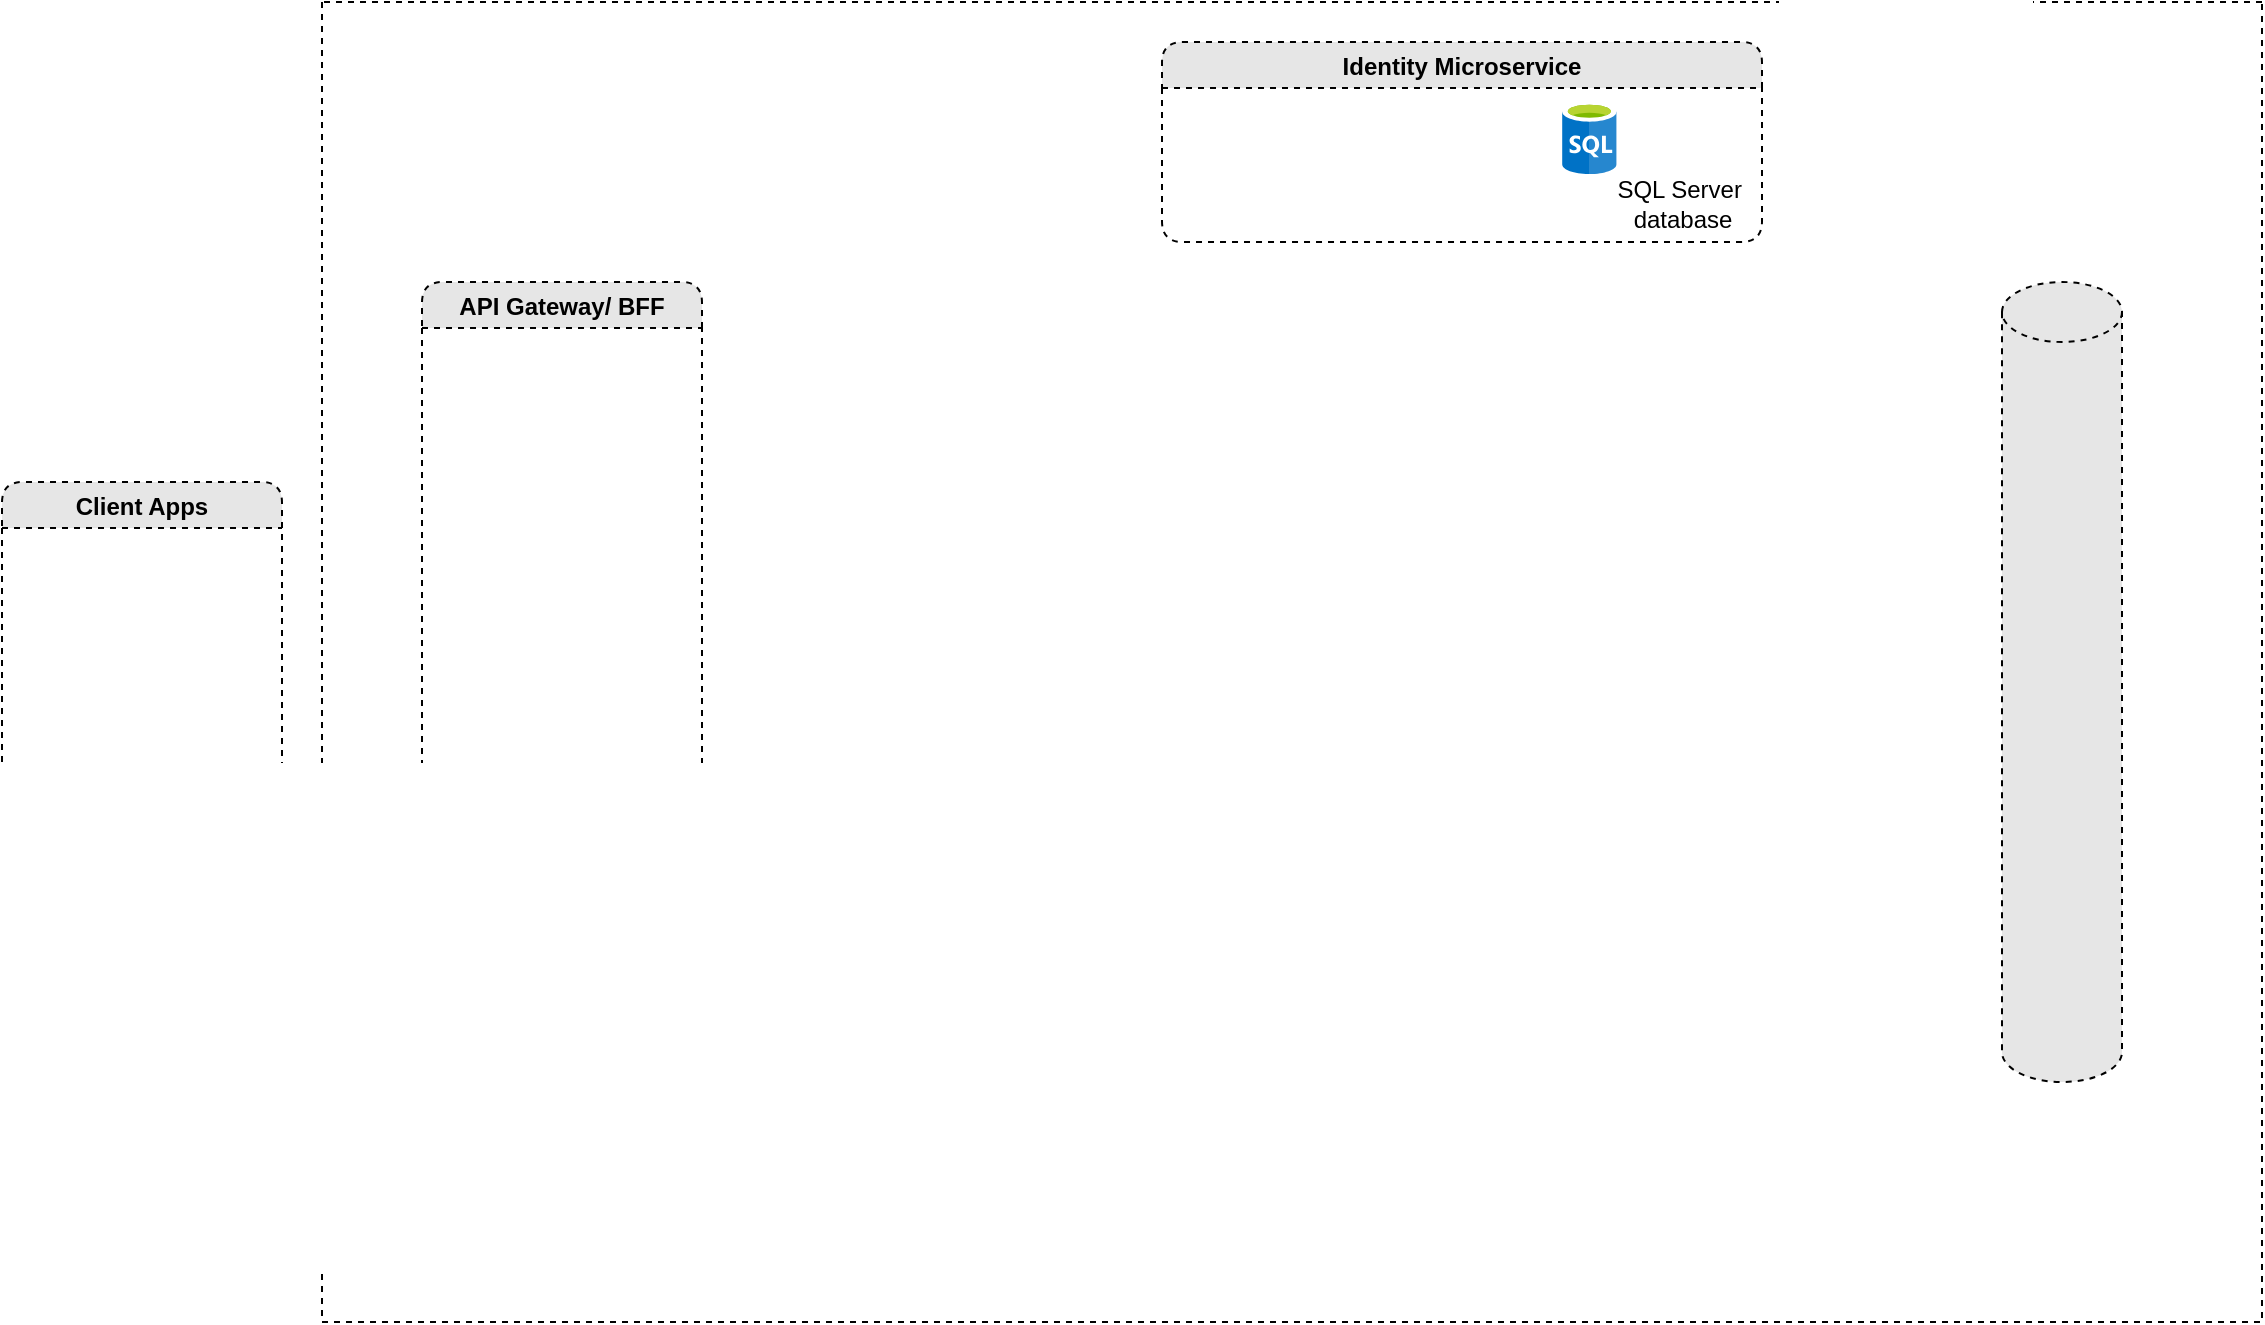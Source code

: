 <mxfile version="17.1.0" type="github">
  <diagram id="RERDJbGqqru7l6SwUwbz" name="Page-1">
    <mxGraphModel dx="950" dy="500" grid="1" gridSize="10" guides="1" tooltips="1" connect="1" arrows="1" fold="1" page="1" pageScale="1" pageWidth="1169" pageHeight="827" math="0" shadow="0">
      <root>
        <mxCell id="0" />
        <mxCell id="1" parent="0" />
        <mxCell id="w8e5jW6mnQex9Kkc0t4j-4" value="" style="swimlane;startSize=0;dashed=1;rounded=1;container=0;" vertex="1" parent="1">
          <mxGeometry x="180" y="60" width="970" height="660" as="geometry" />
        </mxCell>
        <mxCell id="w8e5jW6mnQex9Kkc0t4j-13" value="" style="shape=cylinder3;whiteSpace=wrap;html=1;boundedLbl=1;backgroundOutline=1;size=15;rounded=1;dashed=1;fillColor=#E6E6E6;" vertex="1" parent="w8e5jW6mnQex9Kkc0t4j-4">
          <mxGeometry x="840" y="140" width="60" height="400" as="geometry" />
        </mxCell>
        <mxCell id="w8e5jW6mnQex9Kkc0t4j-15" value="API Gateway/ BFF" style="swimlane;rounded=1;dashed=1;fillColor=#E6E6E6;" vertex="1" parent="w8e5jW6mnQex9Kkc0t4j-4">
          <mxGeometry x="50" y="140" width="140" height="420" as="geometry" />
        </mxCell>
        <mxCell id="w8e5jW6mnQex9Kkc0t4j-17" value="Identity Microservice" style="swimlane;rounded=1;dashed=1;fillColor=#E6E6E6;" vertex="1" parent="w8e5jW6mnQex9Kkc0t4j-4">
          <mxGeometry x="420" y="20" width="300" height="100" as="geometry" />
        </mxCell>
        <mxCell id="w8e5jW6mnQex9Kkc0t4j-18" value="" style="sketch=0;html=1;points=[];align=center;image;fontSize=12;image=img/lib/mscae/SQL_Database_generic.svg;rounded=1;dashed=1;spacing=1;aspect=fixed;" vertex="1" parent="w8e5jW6mnQex9Kkc0t4j-17">
          <mxGeometry x="200" y="30" width="27.36" height="36" as="geometry" />
        </mxCell>
        <mxCell id="w8e5jW6mnQex9Kkc0t4j-9" value="SQL Server&amp;nbsp;&lt;br&gt;database" style="text;html=1;align=center;verticalAlign=middle;resizable=0;points=[];autosize=1;strokeColor=none;fillColor=none;" vertex="1" parent="w8e5jW6mnQex9Kkc0t4j-17">
          <mxGeometry x="220" y="66" width="80" height="30" as="geometry" />
        </mxCell>
        <mxCell id="w8e5jW6mnQex9Kkc0t4j-14" value="Client Apps" style="swimlane;rounded=1;dashed=1;fillColor=#E6E6E6;" vertex="1" parent="1">
          <mxGeometry x="20" y="300" width="140" height="200" as="geometry" />
        </mxCell>
      </root>
    </mxGraphModel>
  </diagram>
</mxfile>
